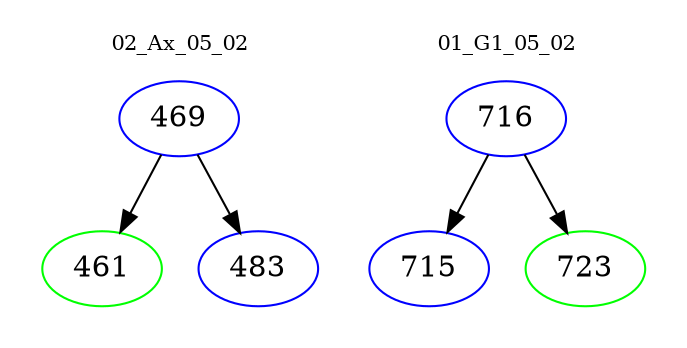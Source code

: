 digraph{
subgraph cluster_0 {
color = white
label = "02_Ax_05_02";
fontsize=10;
T0_469 [label="469", color="blue"]
T0_469 -> T0_461 [color="black"]
T0_461 [label="461", color="green"]
T0_469 -> T0_483 [color="black"]
T0_483 [label="483", color="blue"]
}
subgraph cluster_1 {
color = white
label = "01_G1_05_02";
fontsize=10;
T1_716 [label="716", color="blue"]
T1_716 -> T1_715 [color="black"]
T1_715 [label="715", color="blue"]
T1_716 -> T1_723 [color="black"]
T1_723 [label="723", color="green"]
}
}
